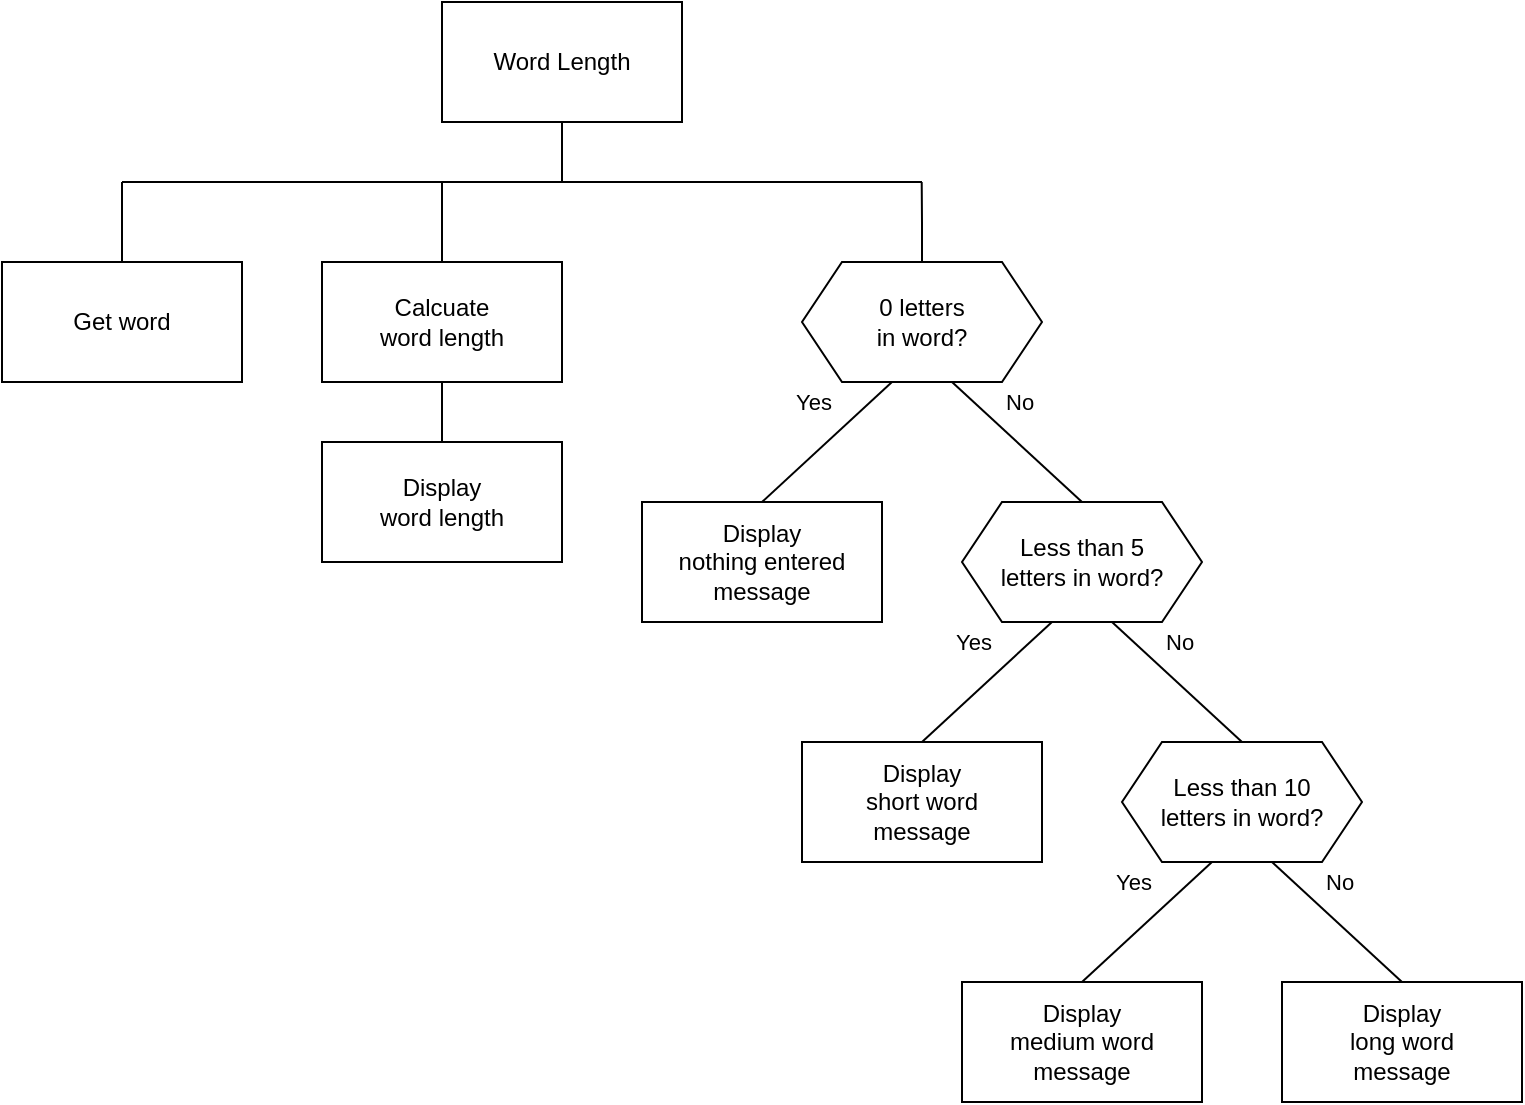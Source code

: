 <mxfile version="28.1.2" pages="2">
  <diagram name="sd1" id="cGlz_I6CfmXMJs-cQSHQ">
    <mxGraphModel dx="1249" dy="974" grid="1" gridSize="10" guides="1" tooltips="1" connect="1" arrows="1" fold="1" page="1" pageScale="1" pageWidth="1169" pageHeight="827" math="0" shadow="0">
      <root>
        <mxCell id="0" />
        <mxCell id="1" parent="0" />
        <mxCell id="2BwgFsl3VLa_b2nYBKN8-46" style="edgeStyle=orthogonalEdgeStyle;shape=connector;rounded=0;orthogonalLoop=1;jettySize=auto;html=1;exitX=0.5;exitY=1;exitDx=0;exitDy=0;labelBackgroundColor=default;strokeColor=default;fontFamily=Helvetica;fontSize=11;fontColor=default;endArrow=none;endFill=0;" parent="1" source="2BwgFsl3VLa_b2nYBKN8-1" edge="1">
          <mxGeometry relative="1" as="geometry">
            <mxPoint x="460" y="200" as="targetPoint" />
          </mxGeometry>
        </mxCell>
        <mxCell id="2BwgFsl3VLa_b2nYBKN8-1" value="Word Length" style="rounded=0;whiteSpace=wrap;html=1;fillColor=none;" parent="1" vertex="1">
          <mxGeometry x="400" y="110" width="120" height="60" as="geometry" />
        </mxCell>
        <mxCell id="2BwgFsl3VLa_b2nYBKN8-25" style="edgeStyle=orthogonalEdgeStyle;rounded=0;orthogonalLoop=1;jettySize=auto;html=1;exitX=0.5;exitY=0;exitDx=0;exitDy=0;endArrow=none;endFill=0;" parent="1" source="2BwgFsl3VLa_b2nYBKN8-2" edge="1">
          <mxGeometry relative="1" as="geometry">
            <mxPoint x="240" y="200" as="targetPoint" />
          </mxGeometry>
        </mxCell>
        <mxCell id="s-0zhnvZnYQeyoZnMPvm-4" style="edgeStyle=orthogonalEdgeStyle;rounded=0;orthogonalLoop=1;jettySize=auto;html=1;exitX=0.5;exitY=1;exitDx=0;exitDy=0;entryX=0.5;entryY=0;entryDx=0;entryDy=0;endArrow=none;endFill=0;" parent="1" target="s-0zhnvZnYQeyoZnMPvm-1" edge="1">
          <mxGeometry relative="1" as="geometry">
            <mxPoint x="400" y="300" as="sourcePoint" />
          </mxGeometry>
        </mxCell>
        <mxCell id="2BwgFsl3VLa_b2nYBKN8-2" value="Get word" style="rounded=0;whiteSpace=wrap;html=1;fillColor=none;" parent="1" vertex="1">
          <mxGeometry x="180" y="240" width="120" height="60" as="geometry" />
        </mxCell>
        <mxCell id="2BwgFsl3VLa_b2nYBKN8-23" value="" style="endArrow=none;html=1;rounded=0;" parent="1" edge="1">
          <mxGeometry width="50" height="50" relative="1" as="geometry">
            <mxPoint x="240" y="200" as="sourcePoint" />
            <mxPoint x="640" y="200" as="targetPoint" />
          </mxGeometry>
        </mxCell>
        <mxCell id="s-0zhnvZnYQeyoZnMPvm-1" value="Display&lt;div&gt;word length&lt;/div&gt;" style="rounded=0;whiteSpace=wrap;html=1;fillColor=none;" parent="1" vertex="1">
          <mxGeometry x="340" y="330" width="120" height="60" as="geometry" />
        </mxCell>
        <mxCell id="PToGuFZ58IsCTM8ixenj-1" style="edgeStyle=none;shape=connector;rounded=0;orthogonalLoop=1;jettySize=auto;html=1;exitX=0.5;exitY=0;exitDx=0;exitDy=0;entryX=0.375;entryY=1;entryDx=0;entryDy=0;labelBackgroundColor=default;strokeColor=default;fontFamily=Helvetica;fontSize=11;fontColor=default;endArrow=none;endFill=0;" parent="1" source="PToGuFZ58IsCTM8ixenj-2" target="PToGuFZ58IsCTM8ixenj-4" edge="1">
          <mxGeometry relative="1" as="geometry" />
        </mxCell>
        <mxCell id="PToGuFZ58IsCTM8ixenj-2" value="Display&lt;div&gt;nothing entered&lt;/div&gt;&lt;div&gt;message&lt;/div&gt;" style="rounded=0;whiteSpace=wrap;html=1;fillColor=none;" parent="1" vertex="1">
          <mxGeometry x="500" y="360" width="120" height="60" as="geometry" />
        </mxCell>
        <mxCell id="PToGuFZ58IsCTM8ixenj-3" value="Yes" style="text;html=1;strokeColor=none;fillColor=none;align=right;verticalAlign=middle;whiteSpace=wrap;rounded=0;fontSize=11;fontFamily=Helvetica;fontColor=default;spacing=2;spacingRight=3;" parent="1" vertex="1">
          <mxGeometry x="570" y="300" width="30" height="20" as="geometry" />
        </mxCell>
        <mxCell id="PToGuFZ58IsCTM8ixenj-15" style="edgeStyle=orthogonalEdgeStyle;shape=connector;rounded=0;orthogonalLoop=1;jettySize=auto;html=1;exitX=0.5;exitY=0;exitDx=0;exitDy=0;strokeColor=default;align=center;verticalAlign=middle;fontFamily=Helvetica;fontSize=11;fontColor=default;labelBackgroundColor=default;endArrow=none;endFill=0;" parent="1" source="PToGuFZ58IsCTM8ixenj-4" edge="1">
          <mxGeometry relative="1" as="geometry">
            <mxPoint x="639.857" y="200" as="targetPoint" />
          </mxGeometry>
        </mxCell>
        <mxCell id="PToGuFZ58IsCTM8ixenj-4" value="0 letters&lt;div&gt;in word?&lt;/div&gt;" style="shape=hexagon;perimeter=hexagonPerimeter2;whiteSpace=wrap;html=1;fixedSize=1;fillColor=none;" parent="1" vertex="1">
          <mxGeometry x="580" y="240" width="120" height="60" as="geometry" />
        </mxCell>
        <mxCell id="PToGuFZ58IsCTM8ixenj-5" style="edgeStyle=none;shape=connector;rounded=0;orthogonalLoop=1;jettySize=auto;html=1;exitX=0.5;exitY=0;exitDx=0;exitDy=0;entryX=0.625;entryY=1;entryDx=0;entryDy=0;labelBackgroundColor=default;strokeColor=default;fontFamily=Helvetica;fontSize=11;fontColor=default;endArrow=none;endFill=0;" parent="1" source="PToGuFZ58IsCTM8ixenj-6" target="PToGuFZ58IsCTM8ixenj-4" edge="1">
          <mxGeometry relative="1" as="geometry" />
        </mxCell>
        <mxCell id="PToGuFZ58IsCTM8ixenj-6" value="Less than 5&lt;div&gt;letters in word?&lt;/div&gt;" style="shape=hexagon;perimeter=hexagonPerimeter2;whiteSpace=wrap;html=1;fixedSize=1;fillColor=none;" parent="1" vertex="1">
          <mxGeometry x="660" y="360" width="120" height="60" as="geometry" />
        </mxCell>
        <mxCell id="PToGuFZ58IsCTM8ixenj-7" value="No" style="text;html=1;strokeColor=none;fillColor=none;align=left;verticalAlign=middle;whiteSpace=wrap;rounded=0;fontSize=11;fontFamily=Helvetica;fontColor=default;spacing=2;spacingRight=3;" parent="1" vertex="1">
          <mxGeometry x="680" y="300" width="30" height="20" as="geometry" />
        </mxCell>
        <mxCell id="PToGuFZ58IsCTM8ixenj-8" style="edgeStyle=none;shape=connector;rounded=0;orthogonalLoop=1;jettySize=auto;html=1;exitX=0.5;exitY=0;exitDx=0;exitDy=0;labelBackgroundColor=default;strokeColor=default;fontFamily=Helvetica;fontSize=11;fontColor=default;endArrow=none;endFill=0;entryX=0.375;entryY=1;entryDx=0;entryDy=0;" parent="1" source="PToGuFZ58IsCTM8ixenj-9" target="PToGuFZ58IsCTM8ixenj-6" edge="1">
          <mxGeometry relative="1" as="geometry">
            <mxPoint x="710" y="440" as="targetPoint" />
          </mxGeometry>
        </mxCell>
        <mxCell id="PToGuFZ58IsCTM8ixenj-9" value="Display&lt;div&gt;short word&lt;/div&gt;&lt;div&gt;message&lt;/div&gt;" style="rounded=0;whiteSpace=wrap;html=1;fillColor=none;" parent="1" vertex="1">
          <mxGeometry x="580" y="480" width="120" height="60" as="geometry" />
        </mxCell>
        <mxCell id="PToGuFZ58IsCTM8ixenj-10" value="Yes" style="text;html=1;strokeColor=none;fillColor=none;align=right;verticalAlign=middle;whiteSpace=wrap;rounded=0;fontSize=11;fontFamily=Helvetica;fontColor=default;spacing=2;spacingRight=3;" parent="1" vertex="1">
          <mxGeometry x="650" y="420" width="30" height="20" as="geometry" />
        </mxCell>
        <mxCell id="PToGuFZ58IsCTM8ixenj-11" style="edgeStyle=none;shape=connector;rounded=0;orthogonalLoop=1;jettySize=auto;html=1;labelBackgroundColor=default;strokeColor=default;fontFamily=Helvetica;fontSize=11;fontColor=default;endArrow=none;endFill=0;entryX=0.625;entryY=1;entryDx=0;entryDy=0;exitX=0.5;exitY=0;exitDx=0;exitDy=0;" parent="1" source="wdjRkXdS9eBdap-OxiBN-2" target="PToGuFZ58IsCTM8ixenj-6" edge="1">
          <mxGeometry relative="1" as="geometry">
            <mxPoint x="730" y="440" as="targetPoint" />
            <mxPoint x="810" y="460" as="sourcePoint" />
          </mxGeometry>
        </mxCell>
        <mxCell id="PToGuFZ58IsCTM8ixenj-13" value="No" style="text;html=1;strokeColor=none;fillColor=none;align=left;verticalAlign=middle;whiteSpace=wrap;rounded=0;fontSize=11;fontFamily=Helvetica;fontColor=default;spacing=2;spacingRight=3;" parent="1" vertex="1">
          <mxGeometry x="760" y="420" width="30" height="20" as="geometry" />
        </mxCell>
        <mxCell id="01oxkoBT-wRBFzRAXUii-2" style="edgeStyle=orthogonalEdgeStyle;rounded=0;orthogonalLoop=1;jettySize=auto;html=1;exitX=0.5;exitY=0;exitDx=0;exitDy=0;endArrow=none;endFill=0;" parent="1" source="01oxkoBT-wRBFzRAXUii-1" edge="1">
          <mxGeometry relative="1" as="geometry">
            <mxPoint x="400" y="200" as="targetPoint" />
          </mxGeometry>
        </mxCell>
        <mxCell id="01oxkoBT-wRBFzRAXUii-1" value="Calcuate&lt;div&gt;word length&lt;/div&gt;" style="rounded=0;whiteSpace=wrap;html=1;fillColor=none;" parent="1" vertex="1">
          <mxGeometry x="340" y="240" width="120" height="60" as="geometry" />
        </mxCell>
        <mxCell id="wdjRkXdS9eBdap-OxiBN-6" style="rounded=0;orthogonalLoop=1;jettySize=auto;html=1;exitX=0.5;exitY=0;exitDx=0;exitDy=0;entryX=0.625;entryY=1;entryDx=0;entryDy=0;endArrow=none;endFill=0;" edge="1" parent="1" source="wdjRkXdS9eBdap-OxiBN-1" target="wdjRkXdS9eBdap-OxiBN-2">
          <mxGeometry relative="1" as="geometry" />
        </mxCell>
        <mxCell id="wdjRkXdS9eBdap-OxiBN-1" value="Display&lt;div&gt;long word&lt;/div&gt;&lt;div&gt;message&lt;/div&gt;" style="rounded=0;whiteSpace=wrap;html=1;fillColor=none;" vertex="1" parent="1">
          <mxGeometry x="820" y="600" width="120" height="60" as="geometry" />
        </mxCell>
        <mxCell id="wdjRkXdS9eBdap-OxiBN-2" value="Less than 10&lt;div&gt;letters in word?&lt;/div&gt;" style="shape=hexagon;perimeter=hexagonPerimeter2;whiteSpace=wrap;html=1;fixedSize=1;fillColor=none;" vertex="1" parent="1">
          <mxGeometry x="740" y="480" width="120" height="60" as="geometry" />
        </mxCell>
        <mxCell id="wdjRkXdS9eBdap-OxiBN-3" style="edgeStyle=none;shape=connector;rounded=0;orthogonalLoop=1;jettySize=auto;html=1;exitX=0.5;exitY=0;exitDx=0;exitDy=0;labelBackgroundColor=default;strokeColor=default;fontFamily=Helvetica;fontSize=11;fontColor=default;endArrow=none;endFill=0;entryX=0.375;entryY=1;entryDx=0;entryDy=0;" edge="1" parent="1" source="wdjRkXdS9eBdap-OxiBN-4" target="wdjRkXdS9eBdap-OxiBN-2">
          <mxGeometry relative="1" as="geometry">
            <mxPoint x="790" y="560" as="targetPoint" />
          </mxGeometry>
        </mxCell>
        <mxCell id="wdjRkXdS9eBdap-OxiBN-4" value="Display&lt;div&gt;medium word&lt;/div&gt;&lt;div&gt;message&lt;/div&gt;" style="rounded=0;whiteSpace=wrap;html=1;fillColor=none;" vertex="1" parent="1">
          <mxGeometry x="660" y="600" width="120" height="60" as="geometry" />
        </mxCell>
        <mxCell id="wdjRkXdS9eBdap-OxiBN-5" value="Yes" style="text;html=1;strokeColor=none;fillColor=none;align=right;verticalAlign=middle;whiteSpace=wrap;rounded=0;fontSize=11;fontFamily=Helvetica;fontColor=default;spacing=2;spacingRight=3;" vertex="1" parent="1">
          <mxGeometry x="730" y="540" width="30" height="20" as="geometry" />
        </mxCell>
        <mxCell id="wdjRkXdS9eBdap-OxiBN-9" value="No" style="text;html=1;strokeColor=none;fillColor=none;align=left;verticalAlign=middle;whiteSpace=wrap;rounded=0;fontSize=11;fontFamily=Helvetica;fontColor=default;spacing=2;spacingRight=3;" vertex="1" parent="1">
          <mxGeometry x="840" y="540" width="30" height="20" as="geometry" />
        </mxCell>
      </root>
    </mxGraphModel>
  </diagram>
  <diagram id="BnahQEO6qgeVV_vZyDuY" name="fc2">
    <mxGraphModel dx="786" dy="516" grid="1" gridSize="10" guides="1" tooltips="1" connect="1" arrows="1" fold="1" page="1" pageScale="1" pageWidth="827" pageHeight="1169" math="0" shadow="0">
      <root>
        <mxCell id="q_WlRzKrirI5KPxBoJkh-0" />
        <mxCell id="q_WlRzKrirI5KPxBoJkh-1" parent="q_WlRzKrirI5KPxBoJkh-0" />
        <mxCell id="q_WlRzKrirI5KPxBoJkh-2" style="edgeStyle=orthogonalEdgeStyle;rounded=0;orthogonalLoop=1;jettySize=auto;html=1;exitX=0.5;exitY=1;exitDx=0;exitDy=0;exitPerimeter=0;entryX=0.5;entryY=0;entryDx=0;entryDy=0;endArrow=block;endFill=1;" parent="q_WlRzKrirI5KPxBoJkh-1" source="q_WlRzKrirI5KPxBoJkh-3" target="q_WlRzKrirI5KPxBoJkh-5" edge="1">
          <mxGeometry relative="1" as="geometry" />
        </mxCell>
        <mxCell id="q_WlRzKrirI5KPxBoJkh-3" value="start" style="strokeWidth=1;html=1;shape=mxgraph.flowchart.terminator;whiteSpace=wrap;" parent="q_WlRzKrirI5KPxBoJkh-1" vertex="1">
          <mxGeometry x="110" y="150" width="100" height="40" as="geometry" />
        </mxCell>
        <mxCell id="q_WlRzKrirI5KPxBoJkh-4" style="edgeStyle=orthogonalEdgeStyle;rounded=0;orthogonalLoop=1;jettySize=auto;html=1;exitX=0.5;exitY=1;exitDx=0;exitDy=0;entryX=0.5;entryY=0;entryDx=0;entryDy=0;endArrow=block;endFill=1;" parent="q_WlRzKrirI5KPxBoJkh-1" source="q_WlRzKrirI5KPxBoJkh-5" target="q_WlRzKrirI5KPxBoJkh-7" edge="1">
          <mxGeometry relative="1" as="geometry" />
        </mxCell>
        <mxCell id="q_WlRzKrirI5KPxBoJkh-5" value="initalise&lt;div&gt;variables&lt;/div&gt;" style="shape=hexagon;perimeter=hexagonPerimeter2;whiteSpace=wrap;html=1;fixedSize=1;" parent="q_WlRzKrirI5KPxBoJkh-1" vertex="1">
          <mxGeometry x="100" y="219" width="120" height="60" as="geometry" />
        </mxCell>
        <mxCell id="uC9VFbgAb7V7_s1xxVV9-11" style="edgeStyle=orthogonalEdgeStyle;shape=connector;rounded=0;orthogonalLoop=1;jettySize=auto;html=1;exitX=0.5;exitY=1;exitDx=0;exitDy=0;entryX=0.5;entryY=0;entryDx=0;entryDy=0;strokeColor=default;align=center;verticalAlign=middle;fontFamily=Helvetica;fontSize=11;fontColor=default;labelBackgroundColor=default;endArrow=block;endFill=1;" parent="q_WlRzKrirI5KPxBoJkh-1" source="q_WlRzKrirI5KPxBoJkh-7" target="uC9VFbgAb7V7_s1xxVV9-1" edge="1">
          <mxGeometry relative="1" as="geometry" />
        </mxCell>
        <mxCell id="q_WlRzKrirI5KPxBoJkh-7" value="get word&lt;div&gt;from keyboard&lt;/div&gt;" style="shape=parallelogram;perimeter=parallelogramPerimeter;whiteSpace=wrap;html=1;fixedSize=1;" parent="q_WlRzKrirI5KPxBoJkh-1" vertex="1">
          <mxGeometry x="100" y="309" width="120" height="60" as="geometry" />
        </mxCell>
        <mxCell id="q_WlRzKrirI5KPxBoJkh-9" style="edgeStyle=orthogonalEdgeStyle;shape=connector;rounded=0;orthogonalLoop=1;jettySize=auto;html=1;exitX=0.5;exitY=1;exitDx=0;exitDy=0;entryX=0.5;entryY=0;entryDx=0;entryDy=0;strokeColor=default;align=center;verticalAlign=middle;fontFamily=Helvetica;fontSize=11;fontColor=default;labelBackgroundColor=default;endArrow=block;endFill=1;" parent="q_WlRzKrirI5KPxBoJkh-1" source="q_WlRzKrirI5KPxBoJkh-10" target="uC9VFbgAb7V7_s1xxVV9-3" edge="1">
          <mxGeometry relative="1" as="geometry">
            <mxPoint x="160" y="700" as="targetPoint" />
          </mxGeometry>
        </mxCell>
        <mxCell id="J8nw1OHWscnrK27jN7NS-1" style="edgeStyle=orthogonalEdgeStyle;shape=connector;rounded=0;orthogonalLoop=1;jettySize=auto;html=1;exitX=1;exitY=0.5;exitDx=0;exitDy=0;entryX=0;entryY=0.5;entryDx=0;entryDy=0;strokeColor=default;align=center;verticalAlign=middle;fontFamily=Helvetica;fontSize=11;fontColor=default;labelBackgroundColor=default;endArrow=block;endFill=1;" parent="q_WlRzKrirI5KPxBoJkh-1" source="q_WlRzKrirI5KPxBoJkh-10" target="aO7dX8Oa5xOZGyp3q3zJ-0" edge="1">
          <mxGeometry relative="1" as="geometry" />
        </mxCell>
        <mxCell id="q_WlRzKrirI5KPxBoJkh-10" value="is length&lt;div&gt;= 0?&lt;/div&gt;" style="rhombus;whiteSpace=wrap;html=1;" parent="q_WlRzKrirI5KPxBoJkh-1" vertex="1">
          <mxGeometry x="100" y="580" width="120" height="80" as="geometry" />
        </mxCell>
        <mxCell id="q_WlRzKrirI5KPxBoJkh-12" value="end" style="strokeWidth=1;html=1;shape=mxgraph.flowchart.terminator;whiteSpace=wrap;" parent="q_WlRzKrirI5KPxBoJkh-1" vertex="1">
          <mxGeometry x="350" y="820" width="100" height="40" as="geometry" />
        </mxCell>
        <mxCell id="q_WlRzKrirI5KPxBoJkh-13" value="Yes" style="text;html=1;strokeColor=none;fillColor=none;align=left;verticalAlign=middle;whiteSpace=wrap;rounded=0;" parent="q_WlRzKrirI5KPxBoJkh-1" vertex="1">
          <mxGeometry x="160" y="660" width="40" height="20" as="geometry" />
        </mxCell>
        <mxCell id="q_WlRzKrirI5KPxBoJkh-14" value="No" style="text;html=1;strokeColor=none;fillColor=none;align=left;verticalAlign=middle;whiteSpace=wrap;rounded=0;" parent="q_WlRzKrirI5KPxBoJkh-1" vertex="1">
          <mxGeometry x="220" y="600" width="40" height="20" as="geometry" />
        </mxCell>
        <mxCell id="J8nw1OHWscnrK27jN7NS-14" style="edgeStyle=orthogonalEdgeStyle;shape=connector;rounded=0;orthogonalLoop=1;jettySize=auto;html=1;exitX=0.5;exitY=1;exitDx=0;exitDy=0;strokeColor=default;align=center;verticalAlign=middle;fontFamily=Helvetica;fontSize=11;fontColor=default;labelBackgroundColor=default;endArrow=block;endFill=1;entryX=0;entryY=0.5;entryDx=0;entryDy=0;entryPerimeter=0;" parent="q_WlRzKrirI5KPxBoJkh-1" source="uC9VFbgAb7V7_s1xxVV9-3" target="q_WlRzKrirI5KPxBoJkh-12" edge="1">
          <mxGeometry relative="1" as="geometry">
            <Array as="points">
              <mxPoint x="160" y="840" />
            </Array>
            <mxPoint x="160" y="760" as="sourcePoint" />
            <mxPoint x="310" y="860" as="targetPoint" />
          </mxGeometry>
        </mxCell>
        <mxCell id="q_WlRzKrirI5KPxBoJkh-20" value="Yes" style="text;html=1;strokeColor=none;fillColor=none;align=left;verticalAlign=middle;whiteSpace=wrap;rounded=0;" parent="q_WlRzKrirI5KPxBoJkh-1" vertex="1">
          <mxGeometry x="320" y="660" width="40" height="20" as="geometry" />
        </mxCell>
        <mxCell id="q_WlRzKrirI5KPxBoJkh-24" value="No" style="text;html=1;strokeColor=none;fillColor=none;align=left;verticalAlign=middle;whiteSpace=wrap;rounded=0;" parent="q_WlRzKrirI5KPxBoJkh-1" vertex="1">
          <mxGeometry x="380" y="600" width="40" height="20" as="geometry" />
        </mxCell>
        <mxCell id="q_WlRzKrirI5KPxBoJkh-29" value="No" style="text;html=1;strokeColor=none;fillColor=none;align=left;verticalAlign=middle;whiteSpace=wrap;rounded=0;" parent="q_WlRzKrirI5KPxBoJkh-1" vertex="1">
          <mxGeometry x="540" y="600" width="40" height="20" as="geometry" />
        </mxCell>
        <mxCell id="q_WlRzKrirI5KPxBoJkh-30" value="Yes" style="text;html=1;strokeColor=none;fillColor=none;align=left;verticalAlign=middle;whiteSpace=wrap;rounded=0;" parent="q_WlRzKrirI5KPxBoJkh-1" vertex="1">
          <mxGeometry x="480" y="660" width="40" height="20" as="geometry" />
        </mxCell>
        <mxCell id="J8nw1OHWscnrK27jN7NS-10" style="edgeStyle=orthogonalEdgeStyle;shape=connector;rounded=0;orthogonalLoop=1;jettySize=auto;html=1;exitX=0.5;exitY=1;exitDx=0;exitDy=0;entryX=0.3;entryY=-0.024;entryDx=0;entryDy=0;strokeColor=default;align=center;verticalAlign=middle;fontFamily=Helvetica;fontSize=11;fontColor=default;labelBackgroundColor=default;endArrow=block;endFill=1;entryPerimeter=0;" parent="q_WlRzKrirI5KPxBoJkh-1" source="uC9VFbgAb7V7_s1xxVV9-4" target="q_WlRzKrirI5KPxBoJkh-12" edge="1">
          <mxGeometry relative="1" as="geometry">
            <Array as="points">
              <mxPoint x="320" y="790" />
              <mxPoint x="380" y="790" />
            </Array>
            <mxPoint x="320" y="760" as="sourcePoint" />
            <mxPoint x="450" y="801" as="targetPoint" />
          </mxGeometry>
        </mxCell>
        <mxCell id="J8nw1OHWscnrK27jN7NS-12" style="edgeStyle=orthogonalEdgeStyle;shape=connector;rounded=0;orthogonalLoop=1;jettySize=auto;html=1;exitX=0.5;exitY=1;exitDx=0;exitDy=0;entryX=1;entryY=0.5;entryDx=0;entryDy=0;strokeColor=default;align=center;verticalAlign=middle;fontFamily=Helvetica;fontSize=11;fontColor=default;labelBackgroundColor=default;endArrow=block;endFill=1;entryPerimeter=0;" parent="q_WlRzKrirI5KPxBoJkh-1" source="uC9VFbgAb7V7_s1xxVV9-7" target="q_WlRzKrirI5KPxBoJkh-12" edge="1">
          <mxGeometry relative="1" as="geometry">
            <Array as="points">
              <mxPoint x="640" y="840" />
            </Array>
            <mxPoint x="640" y="760" as="sourcePoint" />
            <mxPoint x="510" y="801" as="targetPoint" />
          </mxGeometry>
        </mxCell>
        <mxCell id="J8nw1OHWscnrK27jN7NS-11" style="edgeStyle=orthogonalEdgeStyle;shape=connector;rounded=0;orthogonalLoop=1;jettySize=auto;html=1;exitX=0.5;exitY=1;exitDx=0;exitDy=0;entryX=0.648;entryY=-0.009;entryDx=0;entryDy=0;strokeColor=default;align=center;verticalAlign=middle;fontFamily=Helvetica;fontSize=11;fontColor=default;labelBackgroundColor=default;endArrow=block;endFill=1;entryPerimeter=0;" parent="q_WlRzKrirI5KPxBoJkh-1" source="uC9VFbgAb7V7_s1xxVV9-5" target="q_WlRzKrirI5KPxBoJkh-12" edge="1">
          <mxGeometry relative="1" as="geometry">
            <mxPoint x="480" y="760" as="sourcePoint" />
            <mxPoint x="480" y="801" as="targetPoint" />
          </mxGeometry>
        </mxCell>
        <mxCell id="J8nw1OHWscnrK27jN7NS-2" style="edgeStyle=orthogonalEdgeStyle;shape=connector;rounded=0;orthogonalLoop=1;jettySize=auto;html=1;exitX=1;exitY=0.5;exitDx=0;exitDy=0;entryX=0;entryY=0.5;entryDx=0;entryDy=0;strokeColor=default;align=center;verticalAlign=middle;fontFamily=Helvetica;fontSize=11;fontColor=default;labelBackgroundColor=default;endArrow=block;endFill=1;" parent="q_WlRzKrirI5KPxBoJkh-1" source="aO7dX8Oa5xOZGyp3q3zJ-0" target="aO7dX8Oa5xOZGyp3q3zJ-1" edge="1">
          <mxGeometry relative="1" as="geometry" />
        </mxCell>
        <mxCell id="J8nw1OHWscnrK27jN7NS-4" style="edgeStyle=orthogonalEdgeStyle;shape=connector;rounded=0;orthogonalLoop=1;jettySize=auto;html=1;exitX=0.5;exitY=1;exitDx=0;exitDy=0;entryX=0.5;entryY=0;entryDx=0;entryDy=0;strokeColor=default;align=center;verticalAlign=middle;fontFamily=Helvetica;fontSize=11;fontColor=default;labelBackgroundColor=default;endArrow=block;endFill=1;" parent="q_WlRzKrirI5KPxBoJkh-1" source="aO7dX8Oa5xOZGyp3q3zJ-0" target="uC9VFbgAb7V7_s1xxVV9-4" edge="1">
          <mxGeometry relative="1" as="geometry">
            <mxPoint x="320" y="700" as="targetPoint" />
          </mxGeometry>
        </mxCell>
        <mxCell id="aO7dX8Oa5xOZGyp3q3zJ-0" value="is length&lt;div&gt;&amp;lt; 5?&lt;/div&gt;" style="rhombus;whiteSpace=wrap;html=1;" parent="q_WlRzKrirI5KPxBoJkh-1" vertex="1">
          <mxGeometry x="260" y="580" width="120" height="80" as="geometry" />
        </mxCell>
        <mxCell id="J8nw1OHWscnrK27jN7NS-3" style="edgeStyle=orthogonalEdgeStyle;shape=connector;rounded=0;orthogonalLoop=1;jettySize=auto;html=1;exitX=1;exitY=0.5;exitDx=0;exitDy=0;entryX=0.5;entryY=0;entryDx=0;entryDy=0;strokeColor=default;align=center;verticalAlign=middle;fontFamily=Helvetica;fontSize=11;fontColor=default;labelBackgroundColor=default;endArrow=block;endFill=1;" parent="q_WlRzKrirI5KPxBoJkh-1" source="aO7dX8Oa5xOZGyp3q3zJ-1" target="uC9VFbgAb7V7_s1xxVV9-7" edge="1">
          <mxGeometry relative="1" as="geometry">
            <mxPoint x="580" y="620" as="targetPoint" />
          </mxGeometry>
        </mxCell>
        <mxCell id="J8nw1OHWscnrK27jN7NS-5" style="edgeStyle=orthogonalEdgeStyle;shape=connector;rounded=0;orthogonalLoop=1;jettySize=auto;html=1;exitX=0.5;exitY=1;exitDx=0;exitDy=0;entryX=0.5;entryY=0;entryDx=0;entryDy=0;strokeColor=default;align=center;verticalAlign=middle;fontFamily=Helvetica;fontSize=11;fontColor=default;labelBackgroundColor=default;endArrow=block;endFill=1;" parent="q_WlRzKrirI5KPxBoJkh-1" source="aO7dX8Oa5xOZGyp3q3zJ-1" target="uC9VFbgAb7V7_s1xxVV9-5" edge="1">
          <mxGeometry relative="1" as="geometry">
            <mxPoint x="480" y="700" as="targetPoint" />
          </mxGeometry>
        </mxCell>
        <mxCell id="aO7dX8Oa5xOZGyp3q3zJ-1" value="is length&lt;div&gt;&amp;lt; 10?&lt;/div&gt;" style="rhombus;whiteSpace=wrap;html=1;" parent="q_WlRzKrirI5KPxBoJkh-1" vertex="1">
          <mxGeometry x="420" y="580" width="120" height="80" as="geometry" />
        </mxCell>
        <mxCell id="uC9VFbgAb7V7_s1xxVV9-10" style="edgeStyle=orthogonalEdgeStyle;shape=connector;rounded=0;orthogonalLoop=1;jettySize=auto;html=1;exitX=0.5;exitY=1;exitDx=0;exitDy=0;entryX=0.5;entryY=0;entryDx=0;entryDy=0;strokeColor=default;align=center;verticalAlign=middle;fontFamily=Helvetica;fontSize=11;fontColor=default;labelBackgroundColor=default;endArrow=block;endFill=1;" parent="q_WlRzKrirI5KPxBoJkh-1" source="uC9VFbgAb7V7_s1xxVV9-1" target="uC9VFbgAb7V7_s1xxVV9-2" edge="1">
          <mxGeometry relative="1" as="geometry" />
        </mxCell>
        <mxCell id="uC9VFbgAb7V7_s1xxVV9-1" value="calculate word&lt;div&gt;length&lt;/div&gt;" style="shape=process;whiteSpace=wrap;html=1;backgroundOutline=1;" parent="q_WlRzKrirI5KPxBoJkh-1" vertex="1">
          <mxGeometry x="100" y="400" width="120" height="60" as="geometry" />
        </mxCell>
        <mxCell id="uC9VFbgAb7V7_s1xxVV9-9" style="edgeStyle=orthogonalEdgeStyle;rounded=0;orthogonalLoop=1;jettySize=auto;html=1;exitX=0.5;exitY=1;exitDx=0;exitDy=0;entryX=0.5;entryY=0;entryDx=0;entryDy=0;endArrow=block;endFill=1;" parent="q_WlRzKrirI5KPxBoJkh-1" source="uC9VFbgAb7V7_s1xxVV9-2" target="q_WlRzKrirI5KPxBoJkh-10" edge="1">
          <mxGeometry relative="1" as="geometry" />
        </mxCell>
        <mxCell id="uC9VFbgAb7V7_s1xxVV9-2" value="display word&lt;div&gt;length&lt;/div&gt;" style="shape=parallelogram;perimeter=parallelogramPerimeter;whiteSpace=wrap;html=1;fixedSize=1;" parent="q_WlRzKrirI5KPxBoJkh-1" vertex="1">
          <mxGeometry x="100" y="490" width="120" height="60" as="geometry" />
        </mxCell>
        <mxCell id="uC9VFbgAb7V7_s1xxVV9-3" value="display&lt;div&gt;nothing&amp;nbsp;&lt;span style=&quot;background-color: transparent; color: light-dark(rgb(0, 0, 0), rgb(255, 255, 255));&quot;&gt;entered&lt;/span&gt;&lt;div&gt;&lt;div&gt;message&lt;/div&gt;&lt;/div&gt;&lt;/div&gt;" style="shape=parallelogram;perimeter=parallelogramPerimeter;whiteSpace=wrap;html=1;fixedSize=1;" parent="q_WlRzKrirI5KPxBoJkh-1" vertex="1">
          <mxGeometry x="100" y="700" width="120" height="60" as="geometry" />
        </mxCell>
        <mxCell id="uC9VFbgAb7V7_s1xxVV9-4" value="display short&lt;div&gt;word&amp;nbsp;&lt;span style=&quot;background-color: transparent; color: light-dark(rgb(0, 0, 0), rgb(255, 255, 255));&quot;&gt;message&lt;/span&gt;&lt;/div&gt;" style="shape=parallelogram;perimeter=parallelogramPerimeter;whiteSpace=wrap;html=1;fixedSize=1;" parent="q_WlRzKrirI5KPxBoJkh-1" vertex="1">
          <mxGeometry x="260" y="700" width="120" height="60" as="geometry" />
        </mxCell>
        <mxCell id="uC9VFbgAb7V7_s1xxVV9-5" value="display medium&lt;div&gt;word&amp;nbsp;&lt;span style=&quot;background-color: transparent; color: light-dark(rgb(0, 0, 0), rgb(255, 255, 255));&quot;&gt;message&lt;/span&gt;&lt;/div&gt;" style="shape=parallelogram;perimeter=parallelogramPerimeter;whiteSpace=wrap;html=1;fixedSize=1;" parent="q_WlRzKrirI5KPxBoJkh-1" vertex="1">
          <mxGeometry x="420" y="700" width="120" height="60" as="geometry" />
        </mxCell>
        <mxCell id="uC9VFbgAb7V7_s1xxVV9-7" value="display long&lt;div&gt;word&amp;nbsp;&lt;span style=&quot;background-color: transparent; color: light-dark(rgb(0, 0, 0), rgb(255, 255, 255));&quot;&gt;message&lt;/span&gt;&lt;/div&gt;" style="shape=parallelogram;perimeter=parallelogramPerimeter;whiteSpace=wrap;html=1;fixedSize=1;" parent="q_WlRzKrirI5KPxBoJkh-1" vertex="1">
          <mxGeometry x="580" y="700" width="120" height="60" as="geometry" />
        </mxCell>
      </root>
    </mxGraphModel>
  </diagram>
</mxfile>
